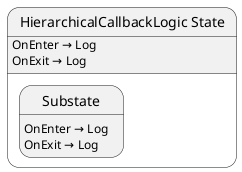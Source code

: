 @startuml HierarchicalCallbackLogic
state "HierarchicalCallbackLogic State" as Chickensoft_LogicBlocks_Tests_Fixtures_HierarchicalCallbackLogic_State {
  state "Substate" as Chickensoft_LogicBlocks_Tests_Fixtures_HierarchicalCallbackLogic_State_Substate
}
Chickensoft_LogicBlocks_Tests_Fixtures_HierarchicalCallbackLogic_State : OnEnter → Log
Chickensoft_LogicBlocks_Tests_Fixtures_HierarchicalCallbackLogic_State : OnExit → Log
Chickensoft_LogicBlocks_Tests_Fixtures_HierarchicalCallbackLogic_State_Substate : OnEnter → Log
Chickensoft_LogicBlocks_Tests_Fixtures_HierarchicalCallbackLogic_State_Substate : OnExit → Log
@enduml